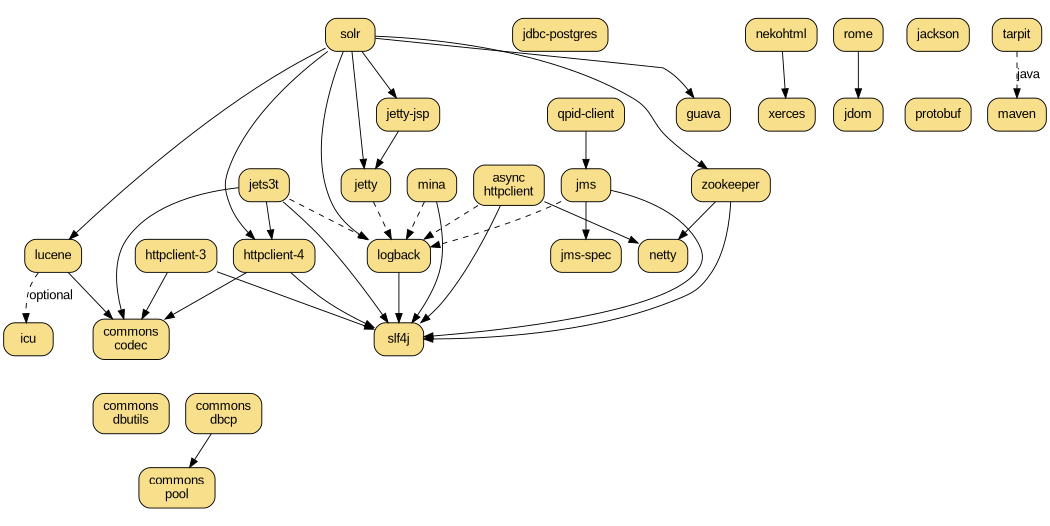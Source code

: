 digraph "RJack Gem Dependency Graph" {
  bgcolor="transparent";
  rankdir=TB;
  size="7.0,6.5";
  node [ shape=box, style="filled,rounded", fillcolor="#f8df8b",
         fontname="Arial", margin="0.15,0.1" ];
  edge [ fontname="Arial" ];

  "solr"          [ target=_parent, URL="solr/" ];
  "lucene"        [ target=_parent, URL="lucene/" ];

  "jets3t"        [ target=_parent, URL="jets3t/" ];

  "httpclient-3"  [ target=_parent, URL="httpclient-3/" ];
  "httpclient-4"  [ target=_parent, URL="httpclient-4/" ];

  "icu"           [ target=_parent, URL="icu/" ];

  "jetty"         [ target=_parent, URL="jetty/" ];
  "jetty-jsp"     [ target=_parent, URL="jetty-jsp/" ];

  "slf4j"         [ target=_parent, URL="slf4j/", group=log ];
  "logback"       [ target=_parent, URL="logback/", group=log ];

  "commons-codec" [ label=<commons<br/>codec>
                    target=_parent, URL="commons-codec/", group=commons ];

  "jms-spec"      [ target=_parent, URL="jms-spec/", group=net ];
  "jms"           [ target=_parent, URL="jms/", group=net ];
  "mina"          [ target=_parent, URL="mina/", group=net ];
  "qpid-client"   [ target=_parent, URL="qpid-client/", group=net ];

  "async-httpclient" [ label=<async<br/>httpclient>
                       target=_parent, URL="async-httpclient/" ];

  "netty"         [ target=_parent, URL="netty/", group=net ];
  "zookeeper"     [ target=_parent, URL="zookeeper/" ];
  "guava"         [ target=_parent, URL="guava/" ];

  "jdbc-postgres" [ target=_parent, URL="jdbc-postgres/" ];

  subgraph cluster_db {
    style=invis
    "commons-dbcp"    [ label=<commons<br/>dbcp>
                        target=_parent, URL="commons-dbcp/", group=commons ];
    "commons-dbutils" [ label=<commons<br/>dbutils>
                        target=_parent, URL="commons-dbutils/", group=commons ];
    "commons-pool"    [ label=<commons<br/>pool>
                        target=_parent, URL="commons-pool/", group=commons ];
  }
  subgraph cluster_xml {
    style=invis

    "rome"          [ target=_parent, URL="rome/", group=ml ];
    "jdom"          [ target=_parent, URL="jdom/", group=ml ];
    "nekohtml"      [ target=_parent, URL="nekohtml/", group=ml ];
    "xerces"        [ target=_parent, URL="xerces/", group=ml ];

    "rome" -> "xerces" [ style=invis ];
  }

  subgraph cluster_ser {
    style=invis
    "jackson"       [ target=_parent, URL="jackson/", group=ser ];
    "protobuf"      [ target=_parent, URL="protobuf/", group=ser ];
    "jackson" -> "protobuf" [ style=invis ];
  }

  "tarpit"        [ target=_parent, URL="tarpit/" ];
  "maven"         [ target=_parent, URL="maven/" ];

  "commons-dbcp" -> "commons-pool";
  "commons-dbutils" -> "commons-pool" [ style=invis ];

  "tarpit"       -> "maven" [ style=dashed, label="java" ];

  "jets3t"       -> "logback" [ style=dashed ];
  "jets3t"       -> "httpclient-4";
  "jets3t"       -> "commons-codec";
  "jets3t"       -> "slf4j";

  "rome"         -> "jdom"
  "nekohtml"     -> "xerces"

  "httpclient-3"   -> "commons-codec";
  "httpclient-4"   -> "commons-codec";
#  "httpclient"   -> "logback" [ style=dashed ];
  "httpclient-3"   -> "slf4j";
  "httpclient-4"   -> "slf4j";

  "jetty-jsp"    -> "jetty";
  "jetty"        -> "logback" [ style=dashed ];
#  "jetty"        -> "slf4j"   [ style=dashed ];

  "logback"      -> "slf4j";

  "jms"          -> "jms-spec";
  "jms"          -> "slf4j";
  "jms"          -> "logback" [ style=dashed ];

  "mina"         -> "slf4j";
  "mina"         -> "logback" [ style=dashed ];

  "qpid-client"  -> "jms";
#  "qpid-client"  -> "slf4j";
#  "qpid-client"  -> "logback" [ style=dashed ];

  "async-httpclient" -> "slf4j"
  "async-httpclient" -> "logback" [ style=dashed ];

  "lucene" -> "commons-codec"
  "lucene" -> "icu"           [ style=dashed, label="optional" ];

  "solr"   -> "lucene"
  "solr"   -> "jetty"
  "solr"   -> "jetty-jsp"
  "solr"   -> "httpclient-4"
  "solr"   -> "logback";
#  "solr"   -> "slf4j"

# for association only
  "commons-codec" -> "commons-dbutils" [ style=invis ];

  "solr"   -> "guava"
  "solr"   -> "zookeeper"
  "zookeeper" -> "netty"
  "zookeeper" -> "slf4j"
  "async-httpclient" -> "netty"
}
